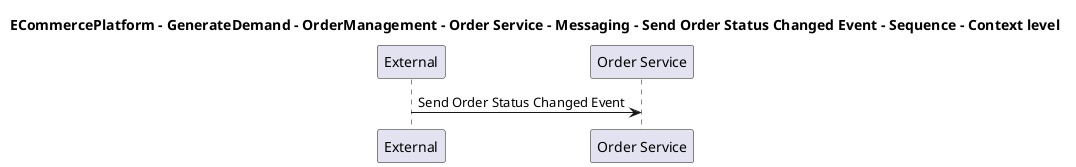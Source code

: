 @startuml

title ECommercePlatform - GenerateDemand - OrderManagement - Order Service - Messaging - Send Order Status Changed Event - Sequence - Context level

participant "External" as C4InterFlow.SoftwareSystems.ExternalSystem
participant "Order Service" as ECommercePlatform.GenerateDemand.OrderManagement.SoftwareSystems.OrderService

C4InterFlow.SoftwareSystems.ExternalSystem -> ECommercePlatform.GenerateDemand.OrderManagement.SoftwareSystems.OrderService : Send Order Status Changed Event


@enduml
